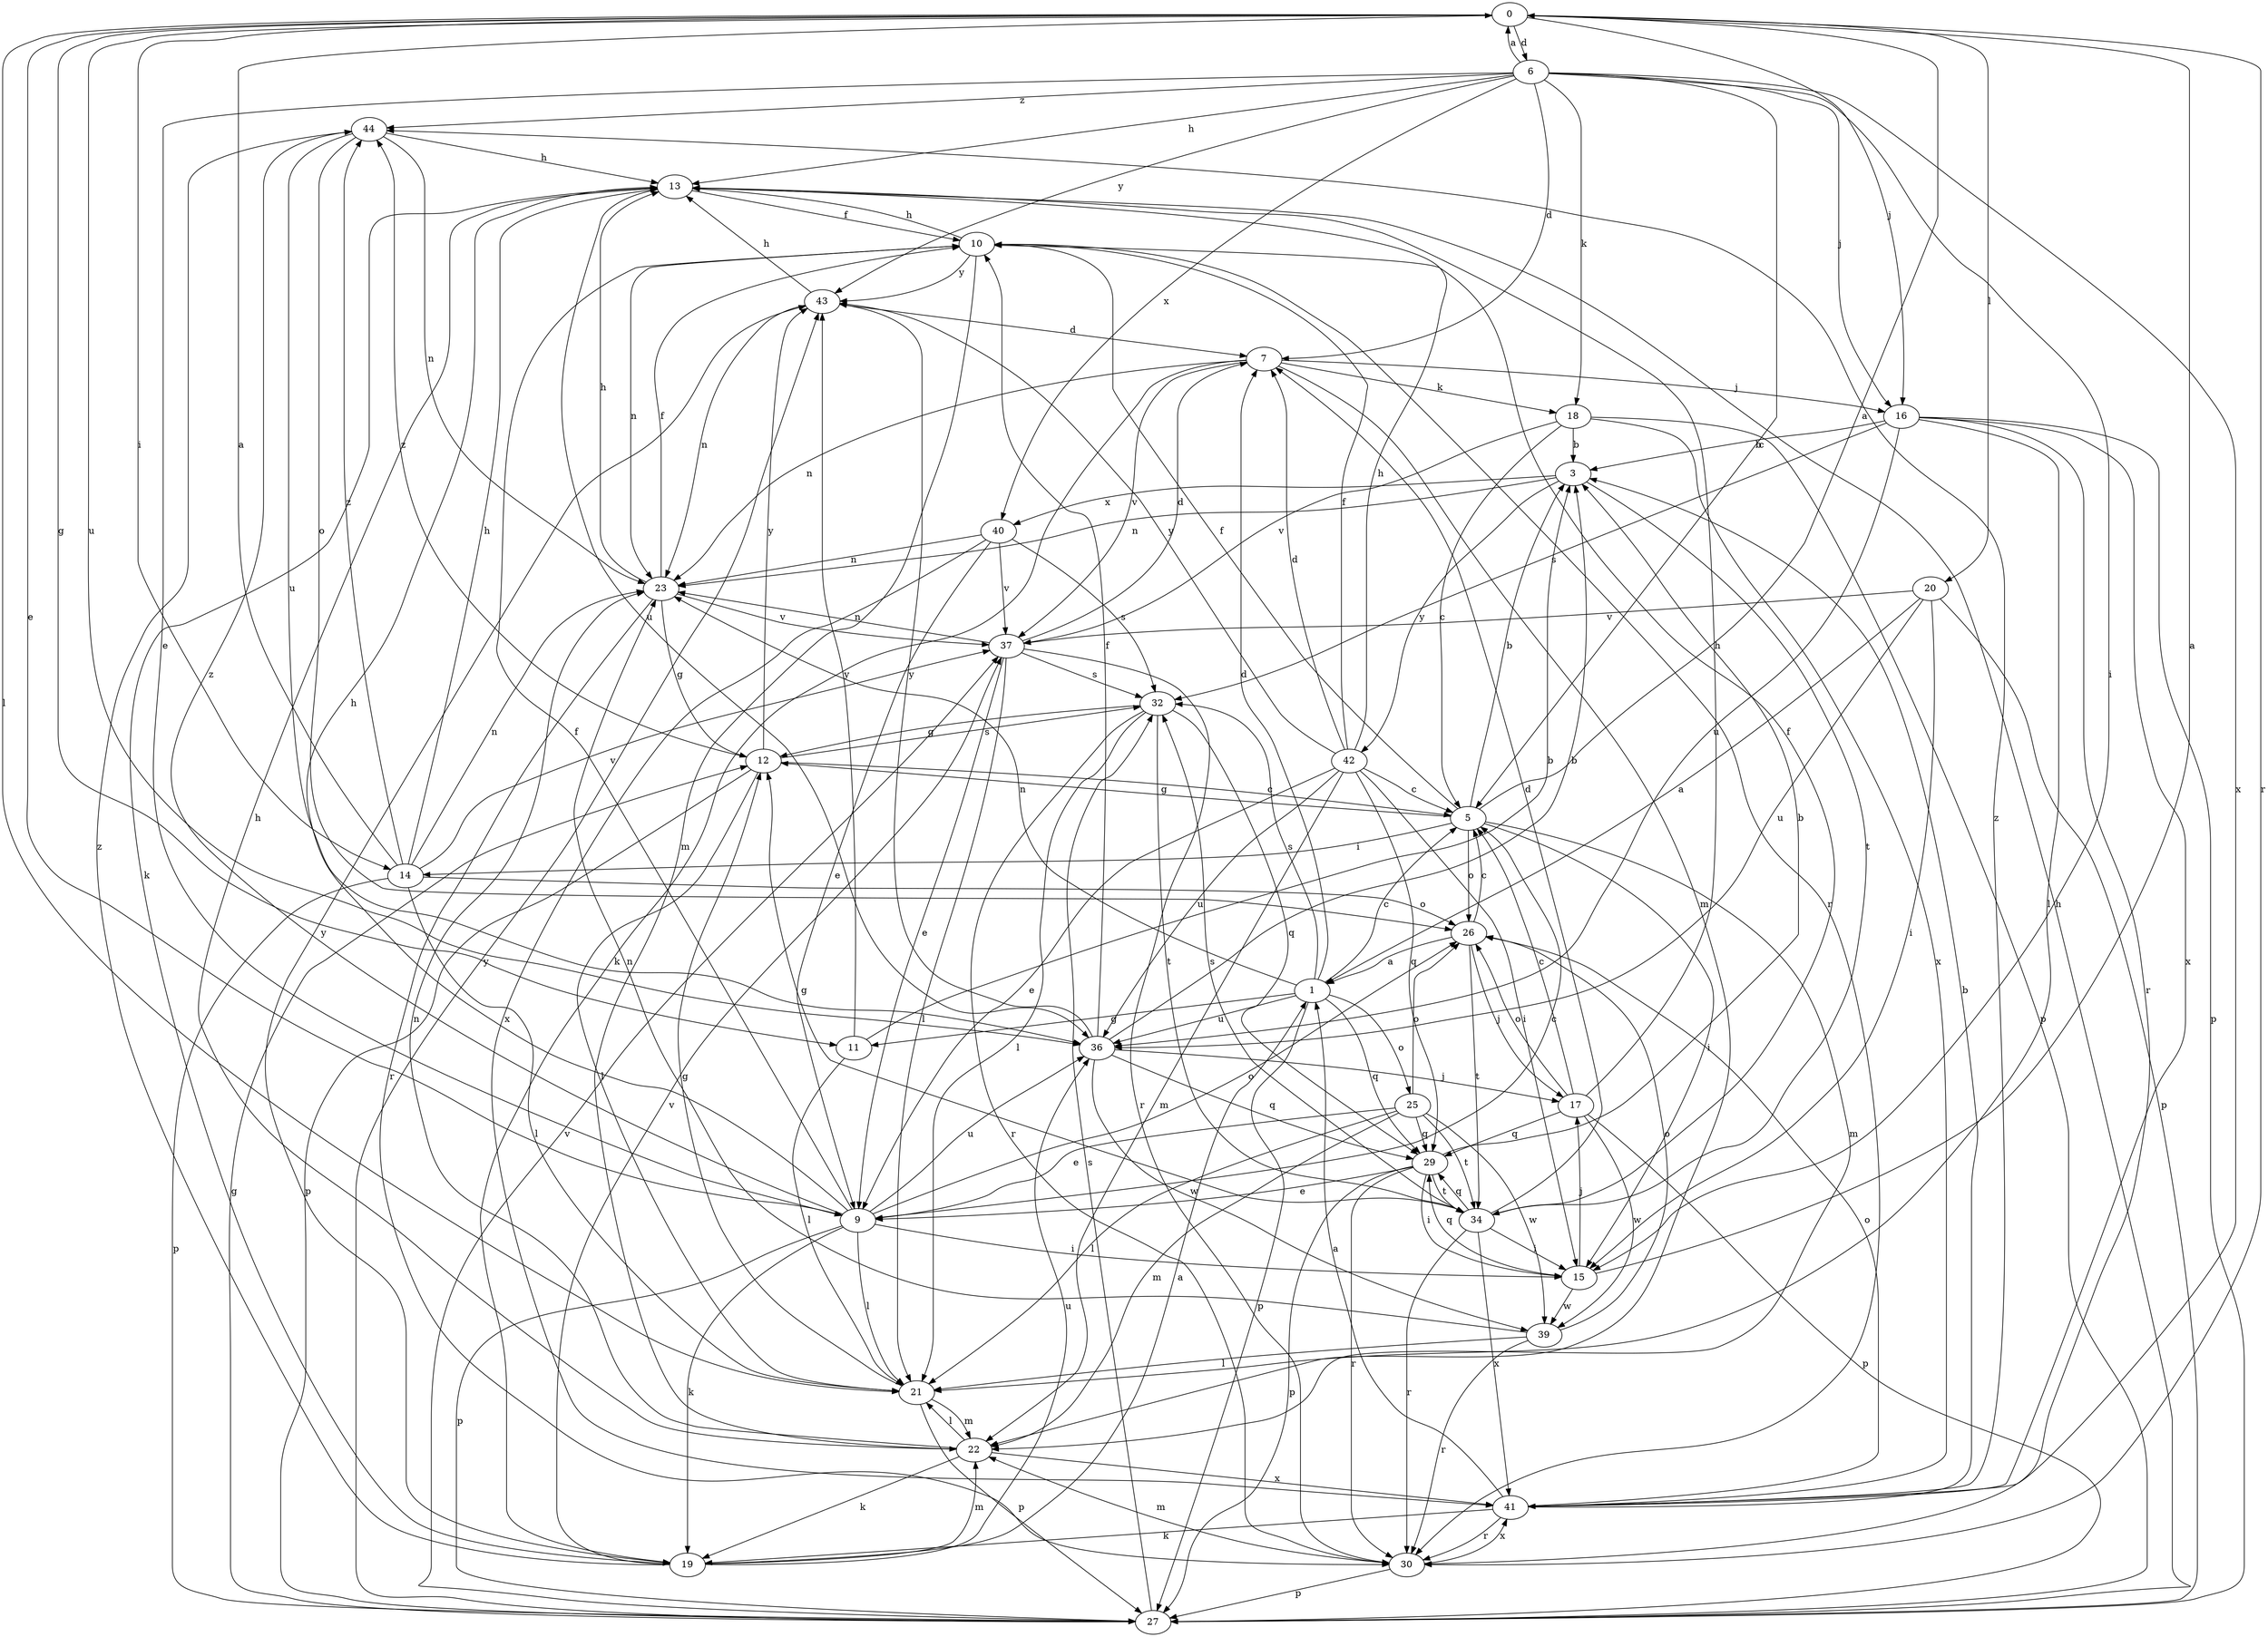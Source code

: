 strict digraph  {
0;
1;
3;
5;
6;
7;
9;
10;
11;
12;
13;
14;
15;
16;
17;
18;
19;
20;
21;
22;
23;
25;
26;
27;
29;
30;
32;
34;
36;
37;
39;
40;
41;
42;
43;
44;
0 -> 6  [label=d];
0 -> 9  [label=e];
0 -> 11  [label=g];
0 -> 14  [label=i];
0 -> 16  [label=j];
0 -> 20  [label=l];
0 -> 21  [label=l];
0 -> 30  [label=r];
0 -> 36  [label=u];
1 -> 5  [label=c];
1 -> 7  [label=d];
1 -> 11  [label=g];
1 -> 23  [label=n];
1 -> 25  [label=o];
1 -> 27  [label=p];
1 -> 29  [label=q];
1 -> 32  [label=s];
1 -> 36  [label=u];
3 -> 23  [label=n];
3 -> 34  [label=t];
3 -> 40  [label=x];
3 -> 42  [label=y];
5 -> 0  [label=a];
5 -> 3  [label=b];
5 -> 10  [label=f];
5 -> 12  [label=g];
5 -> 14  [label=i];
5 -> 15  [label=i];
5 -> 22  [label=m];
5 -> 26  [label=o];
6 -> 0  [label=a];
6 -> 5  [label=c];
6 -> 7  [label=d];
6 -> 9  [label=e];
6 -> 13  [label=h];
6 -> 15  [label=i];
6 -> 16  [label=j];
6 -> 18  [label=k];
6 -> 40  [label=x];
6 -> 41  [label=x];
6 -> 43  [label=y];
6 -> 44  [label=z];
7 -> 16  [label=j];
7 -> 18  [label=k];
7 -> 19  [label=k];
7 -> 22  [label=m];
7 -> 23  [label=n];
7 -> 37  [label=v];
9 -> 5  [label=c];
9 -> 10  [label=f];
9 -> 13  [label=h];
9 -> 15  [label=i];
9 -> 19  [label=k];
9 -> 21  [label=l];
9 -> 26  [label=o];
9 -> 27  [label=p];
9 -> 36  [label=u];
9 -> 44  [label=z];
10 -> 13  [label=h];
10 -> 22  [label=m];
10 -> 23  [label=n];
10 -> 30  [label=r];
10 -> 43  [label=y];
11 -> 3  [label=b];
11 -> 21  [label=l];
11 -> 43  [label=y];
12 -> 5  [label=c];
12 -> 21  [label=l];
12 -> 27  [label=p];
12 -> 32  [label=s];
12 -> 43  [label=y];
12 -> 44  [label=z];
13 -> 10  [label=f];
13 -> 19  [label=k];
13 -> 36  [label=u];
14 -> 0  [label=a];
14 -> 13  [label=h];
14 -> 21  [label=l];
14 -> 23  [label=n];
14 -> 26  [label=o];
14 -> 27  [label=p];
14 -> 37  [label=v];
14 -> 44  [label=z];
15 -> 0  [label=a];
15 -> 17  [label=j];
15 -> 29  [label=q];
15 -> 39  [label=w];
16 -> 3  [label=b];
16 -> 21  [label=l];
16 -> 27  [label=p];
16 -> 30  [label=r];
16 -> 32  [label=s];
16 -> 36  [label=u];
16 -> 41  [label=x];
17 -> 5  [label=c];
17 -> 13  [label=h];
17 -> 26  [label=o];
17 -> 27  [label=p];
17 -> 29  [label=q];
17 -> 39  [label=w];
18 -> 3  [label=b];
18 -> 5  [label=c];
18 -> 27  [label=p];
18 -> 37  [label=v];
18 -> 41  [label=x];
19 -> 1  [label=a];
19 -> 22  [label=m];
19 -> 36  [label=u];
19 -> 37  [label=v];
19 -> 43  [label=y];
19 -> 44  [label=z];
20 -> 1  [label=a];
20 -> 15  [label=i];
20 -> 27  [label=p];
20 -> 36  [label=u];
20 -> 37  [label=v];
21 -> 12  [label=g];
21 -> 22  [label=m];
21 -> 27  [label=p];
22 -> 13  [label=h];
22 -> 19  [label=k];
22 -> 21  [label=l];
22 -> 23  [label=n];
22 -> 41  [label=x];
23 -> 10  [label=f];
23 -> 12  [label=g];
23 -> 13  [label=h];
23 -> 30  [label=r];
23 -> 37  [label=v];
25 -> 9  [label=e];
25 -> 21  [label=l];
25 -> 22  [label=m];
25 -> 26  [label=o];
25 -> 29  [label=q];
25 -> 34  [label=t];
25 -> 39  [label=w];
26 -> 1  [label=a];
26 -> 5  [label=c];
26 -> 17  [label=j];
26 -> 34  [label=t];
27 -> 12  [label=g];
27 -> 13  [label=h];
27 -> 32  [label=s];
27 -> 37  [label=v];
27 -> 43  [label=y];
29 -> 3  [label=b];
29 -> 9  [label=e];
29 -> 15  [label=i];
29 -> 27  [label=p];
29 -> 30  [label=r];
29 -> 34  [label=t];
30 -> 22  [label=m];
30 -> 27  [label=p];
30 -> 41  [label=x];
32 -> 12  [label=g];
32 -> 21  [label=l];
32 -> 29  [label=q];
32 -> 30  [label=r];
32 -> 34  [label=t];
34 -> 7  [label=d];
34 -> 10  [label=f];
34 -> 12  [label=g];
34 -> 15  [label=i];
34 -> 29  [label=q];
34 -> 30  [label=r];
34 -> 32  [label=s];
34 -> 41  [label=x];
36 -> 3  [label=b];
36 -> 10  [label=f];
36 -> 17  [label=j];
36 -> 29  [label=q];
36 -> 39  [label=w];
36 -> 43  [label=y];
37 -> 7  [label=d];
37 -> 9  [label=e];
37 -> 21  [label=l];
37 -> 23  [label=n];
37 -> 30  [label=r];
37 -> 32  [label=s];
39 -> 21  [label=l];
39 -> 23  [label=n];
39 -> 26  [label=o];
39 -> 30  [label=r];
40 -> 9  [label=e];
40 -> 23  [label=n];
40 -> 32  [label=s];
40 -> 37  [label=v];
40 -> 41  [label=x];
41 -> 1  [label=a];
41 -> 3  [label=b];
41 -> 19  [label=k];
41 -> 26  [label=o];
41 -> 30  [label=r];
41 -> 44  [label=z];
42 -> 5  [label=c];
42 -> 7  [label=d];
42 -> 9  [label=e];
42 -> 10  [label=f];
42 -> 13  [label=h];
42 -> 15  [label=i];
42 -> 22  [label=m];
42 -> 29  [label=q];
42 -> 36  [label=u];
42 -> 43  [label=y];
43 -> 7  [label=d];
43 -> 13  [label=h];
43 -> 23  [label=n];
44 -> 13  [label=h];
44 -> 23  [label=n];
44 -> 26  [label=o];
44 -> 36  [label=u];
}
